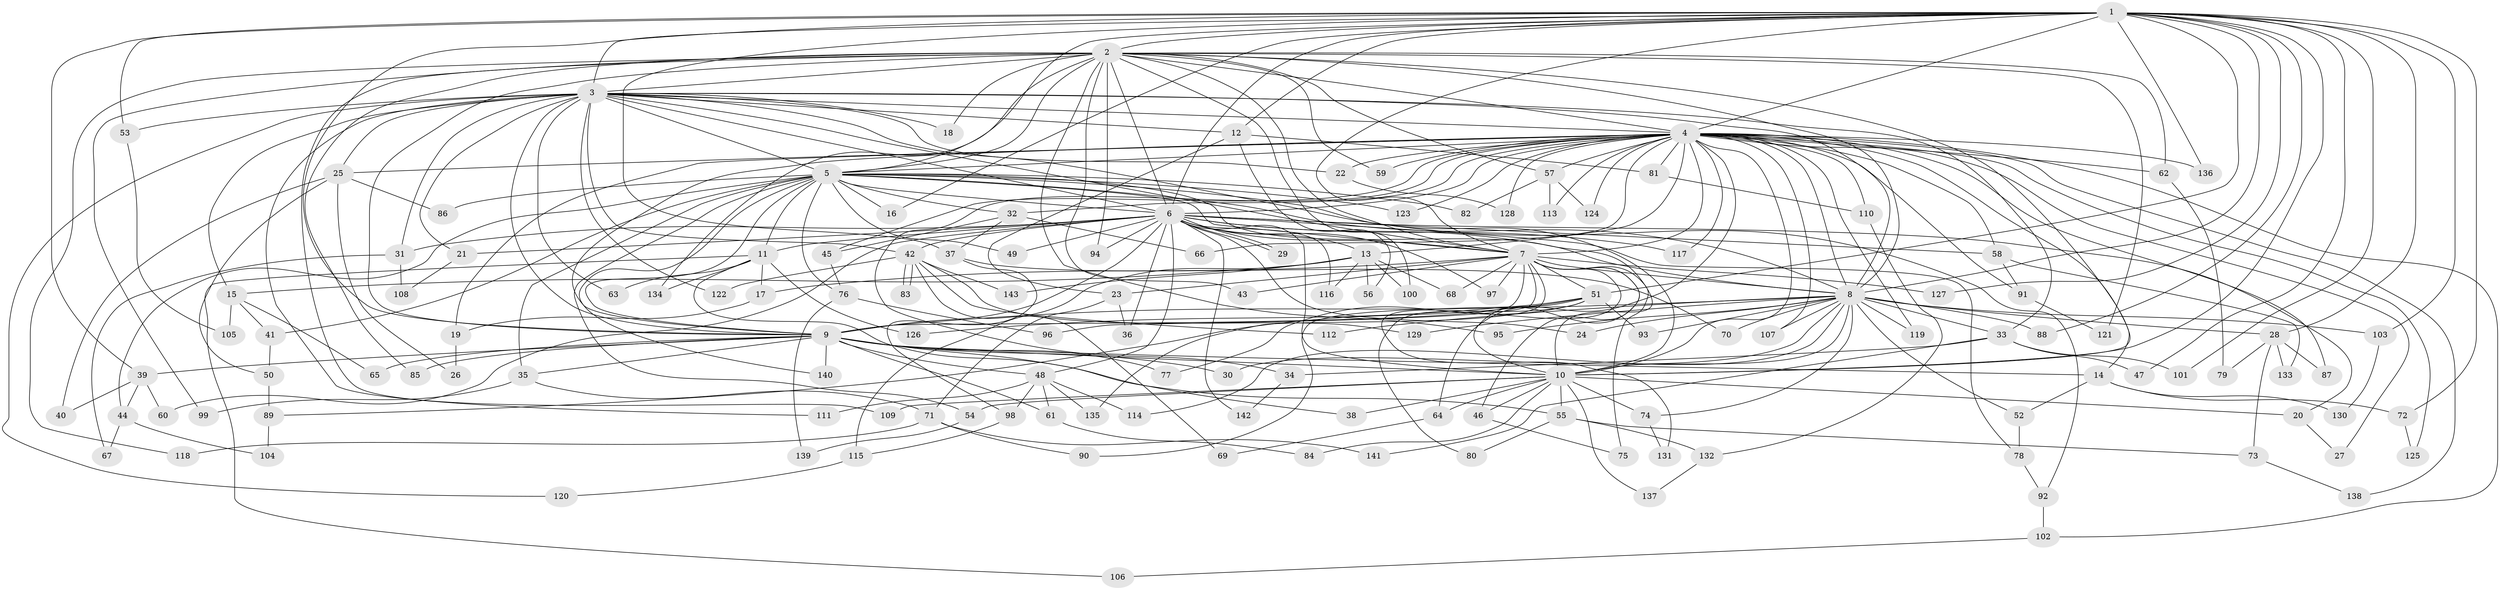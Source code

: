 // Generated by graph-tools (version 1.1) at 2025/11/02/27/25 16:11:03]
// undirected, 143 vertices, 311 edges
graph export_dot {
graph [start="1"]
  node [color=gray90,style=filled];
  1;
  2;
  3;
  4;
  5;
  6;
  7;
  8;
  9;
  10;
  11;
  12;
  13;
  14;
  15;
  16;
  17;
  18;
  19;
  20;
  21;
  22;
  23;
  24;
  25;
  26;
  27;
  28;
  29;
  30;
  31;
  32;
  33;
  34;
  35;
  36;
  37;
  38;
  39;
  40;
  41;
  42;
  43;
  44;
  45;
  46;
  47;
  48;
  49;
  50;
  51;
  52;
  53;
  54;
  55;
  56;
  57;
  58;
  59;
  60;
  61;
  62;
  63;
  64;
  65;
  66;
  67;
  68;
  69;
  70;
  71;
  72;
  73;
  74;
  75;
  76;
  77;
  78;
  79;
  80;
  81;
  82;
  83;
  84;
  85;
  86;
  87;
  88;
  89;
  90;
  91;
  92;
  93;
  94;
  95;
  96;
  97;
  98;
  99;
  100;
  101;
  102;
  103;
  104;
  105;
  106;
  107;
  108;
  109;
  110;
  111;
  112;
  113;
  114;
  115;
  116;
  117;
  118;
  119;
  120;
  121;
  122;
  123;
  124;
  125;
  126;
  127;
  128;
  129;
  130;
  131;
  132;
  133;
  134;
  135;
  136;
  137;
  138;
  139;
  140;
  141;
  142;
  143;
  1 -- 2;
  1 -- 3;
  1 -- 4;
  1 -- 5;
  1 -- 6;
  1 -- 7;
  1 -- 8;
  1 -- 9;
  1 -- 10;
  1 -- 12;
  1 -- 16;
  1 -- 28;
  1 -- 37;
  1 -- 39;
  1 -- 47;
  1 -- 51;
  1 -- 53;
  1 -- 72;
  1 -- 88;
  1 -- 101;
  1 -- 103;
  1 -- 127;
  1 -- 136;
  2 -- 3;
  2 -- 4;
  2 -- 5;
  2 -- 6;
  2 -- 7;
  2 -- 8;
  2 -- 9;
  2 -- 10;
  2 -- 18;
  2 -- 43;
  2 -- 57;
  2 -- 59;
  2 -- 62;
  2 -- 85;
  2 -- 94;
  2 -- 95;
  2 -- 99;
  2 -- 100;
  2 -- 109;
  2 -- 118;
  2 -- 121;
  2 -- 134;
  3 -- 4;
  3 -- 5;
  3 -- 6;
  3 -- 7;
  3 -- 8;
  3 -- 9;
  3 -- 10;
  3 -- 12;
  3 -- 15;
  3 -- 18;
  3 -- 21;
  3 -- 22;
  3 -- 25;
  3 -- 31;
  3 -- 33;
  3 -- 42;
  3 -- 53;
  3 -- 63;
  3 -- 111;
  3 -- 120;
  3 -- 122;
  4 -- 5;
  4 -- 6;
  4 -- 7;
  4 -- 8;
  4 -- 9;
  4 -- 10;
  4 -- 13;
  4 -- 14;
  4 -- 19;
  4 -- 22;
  4 -- 25;
  4 -- 27;
  4 -- 32;
  4 -- 34;
  4 -- 45;
  4 -- 57;
  4 -- 58;
  4 -- 59;
  4 -- 62;
  4 -- 64;
  4 -- 66;
  4 -- 81;
  4 -- 87;
  4 -- 91;
  4 -- 102;
  4 -- 107;
  4 -- 110;
  4 -- 113;
  4 -- 117;
  4 -- 119;
  4 -- 123;
  4 -- 124;
  4 -- 125;
  4 -- 128;
  4 -- 136;
  4 -- 138;
  5 -- 6;
  5 -- 7;
  5 -- 8;
  5 -- 9;
  5 -- 10;
  5 -- 11;
  5 -- 16;
  5 -- 32;
  5 -- 35;
  5 -- 41;
  5 -- 44;
  5 -- 49;
  5 -- 54;
  5 -- 76;
  5 -- 82;
  5 -- 86;
  5 -- 92;
  5 -- 123;
  5 -- 140;
  6 -- 7;
  6 -- 8;
  6 -- 9;
  6 -- 10;
  6 -- 11;
  6 -- 13;
  6 -- 20;
  6 -- 21;
  6 -- 24;
  6 -- 29;
  6 -- 29;
  6 -- 31;
  6 -- 36;
  6 -- 42;
  6 -- 48;
  6 -- 49;
  6 -- 58;
  6 -- 60;
  6 -- 78;
  6 -- 94;
  6 -- 97;
  6 -- 116;
  6 -- 117;
  6 -- 142;
  7 -- 8;
  7 -- 9;
  7 -- 10;
  7 -- 17;
  7 -- 23;
  7 -- 43;
  7 -- 46;
  7 -- 51;
  7 -- 68;
  7 -- 75;
  7 -- 80;
  7 -- 96;
  7 -- 97;
  7 -- 127;
  7 -- 135;
  8 -- 9;
  8 -- 10;
  8 -- 24;
  8 -- 28;
  8 -- 30;
  8 -- 33;
  8 -- 52;
  8 -- 70;
  8 -- 74;
  8 -- 88;
  8 -- 93;
  8 -- 95;
  8 -- 103;
  8 -- 107;
  8 -- 112;
  8 -- 114;
  8 -- 119;
  8 -- 129;
  9 -- 10;
  9 -- 14;
  9 -- 30;
  9 -- 35;
  9 -- 39;
  9 -- 48;
  9 -- 55;
  9 -- 61;
  9 -- 65;
  9 -- 77;
  9 -- 85;
  9 -- 140;
  10 -- 20;
  10 -- 38;
  10 -- 46;
  10 -- 54;
  10 -- 55;
  10 -- 64;
  10 -- 74;
  10 -- 84;
  10 -- 109;
  10 -- 137;
  11 -- 17;
  11 -- 38;
  11 -- 63;
  11 -- 106;
  11 -- 126;
  11 -- 134;
  12 -- 23;
  12 -- 56;
  12 -- 81;
  13 -- 15;
  13 -- 56;
  13 -- 68;
  13 -- 100;
  13 -- 115;
  13 -- 116;
  13 -- 143;
  14 -- 52;
  14 -- 72;
  14 -- 130;
  15 -- 41;
  15 -- 65;
  15 -- 105;
  17 -- 19;
  19 -- 26;
  20 -- 27;
  21 -- 108;
  22 -- 128;
  23 -- 36;
  23 -- 71;
  25 -- 26;
  25 -- 40;
  25 -- 50;
  25 -- 86;
  28 -- 73;
  28 -- 79;
  28 -- 87;
  28 -- 133;
  31 -- 67;
  31 -- 108;
  32 -- 37;
  32 -- 45;
  32 -- 66;
  33 -- 34;
  33 -- 47;
  33 -- 101;
  33 -- 141;
  34 -- 142;
  35 -- 71;
  35 -- 99;
  37 -- 70;
  37 -- 98;
  39 -- 40;
  39 -- 44;
  39 -- 60;
  41 -- 50;
  42 -- 69;
  42 -- 83;
  42 -- 83;
  42 -- 112;
  42 -- 122;
  42 -- 129;
  42 -- 143;
  44 -- 67;
  44 -- 104;
  45 -- 76;
  46 -- 75;
  48 -- 61;
  48 -- 98;
  48 -- 111;
  48 -- 114;
  48 -- 135;
  50 -- 89;
  51 -- 77;
  51 -- 89;
  51 -- 90;
  51 -- 93;
  51 -- 126;
  51 -- 131;
  52 -- 78;
  53 -- 105;
  54 -- 139;
  55 -- 73;
  55 -- 80;
  55 -- 132;
  57 -- 82;
  57 -- 113;
  57 -- 124;
  58 -- 91;
  58 -- 133;
  61 -- 84;
  62 -- 79;
  64 -- 69;
  71 -- 90;
  71 -- 118;
  71 -- 141;
  72 -- 125;
  73 -- 138;
  74 -- 131;
  76 -- 96;
  76 -- 139;
  78 -- 92;
  81 -- 110;
  89 -- 104;
  91 -- 121;
  92 -- 102;
  98 -- 115;
  102 -- 106;
  103 -- 130;
  110 -- 132;
  115 -- 120;
  132 -- 137;
}
